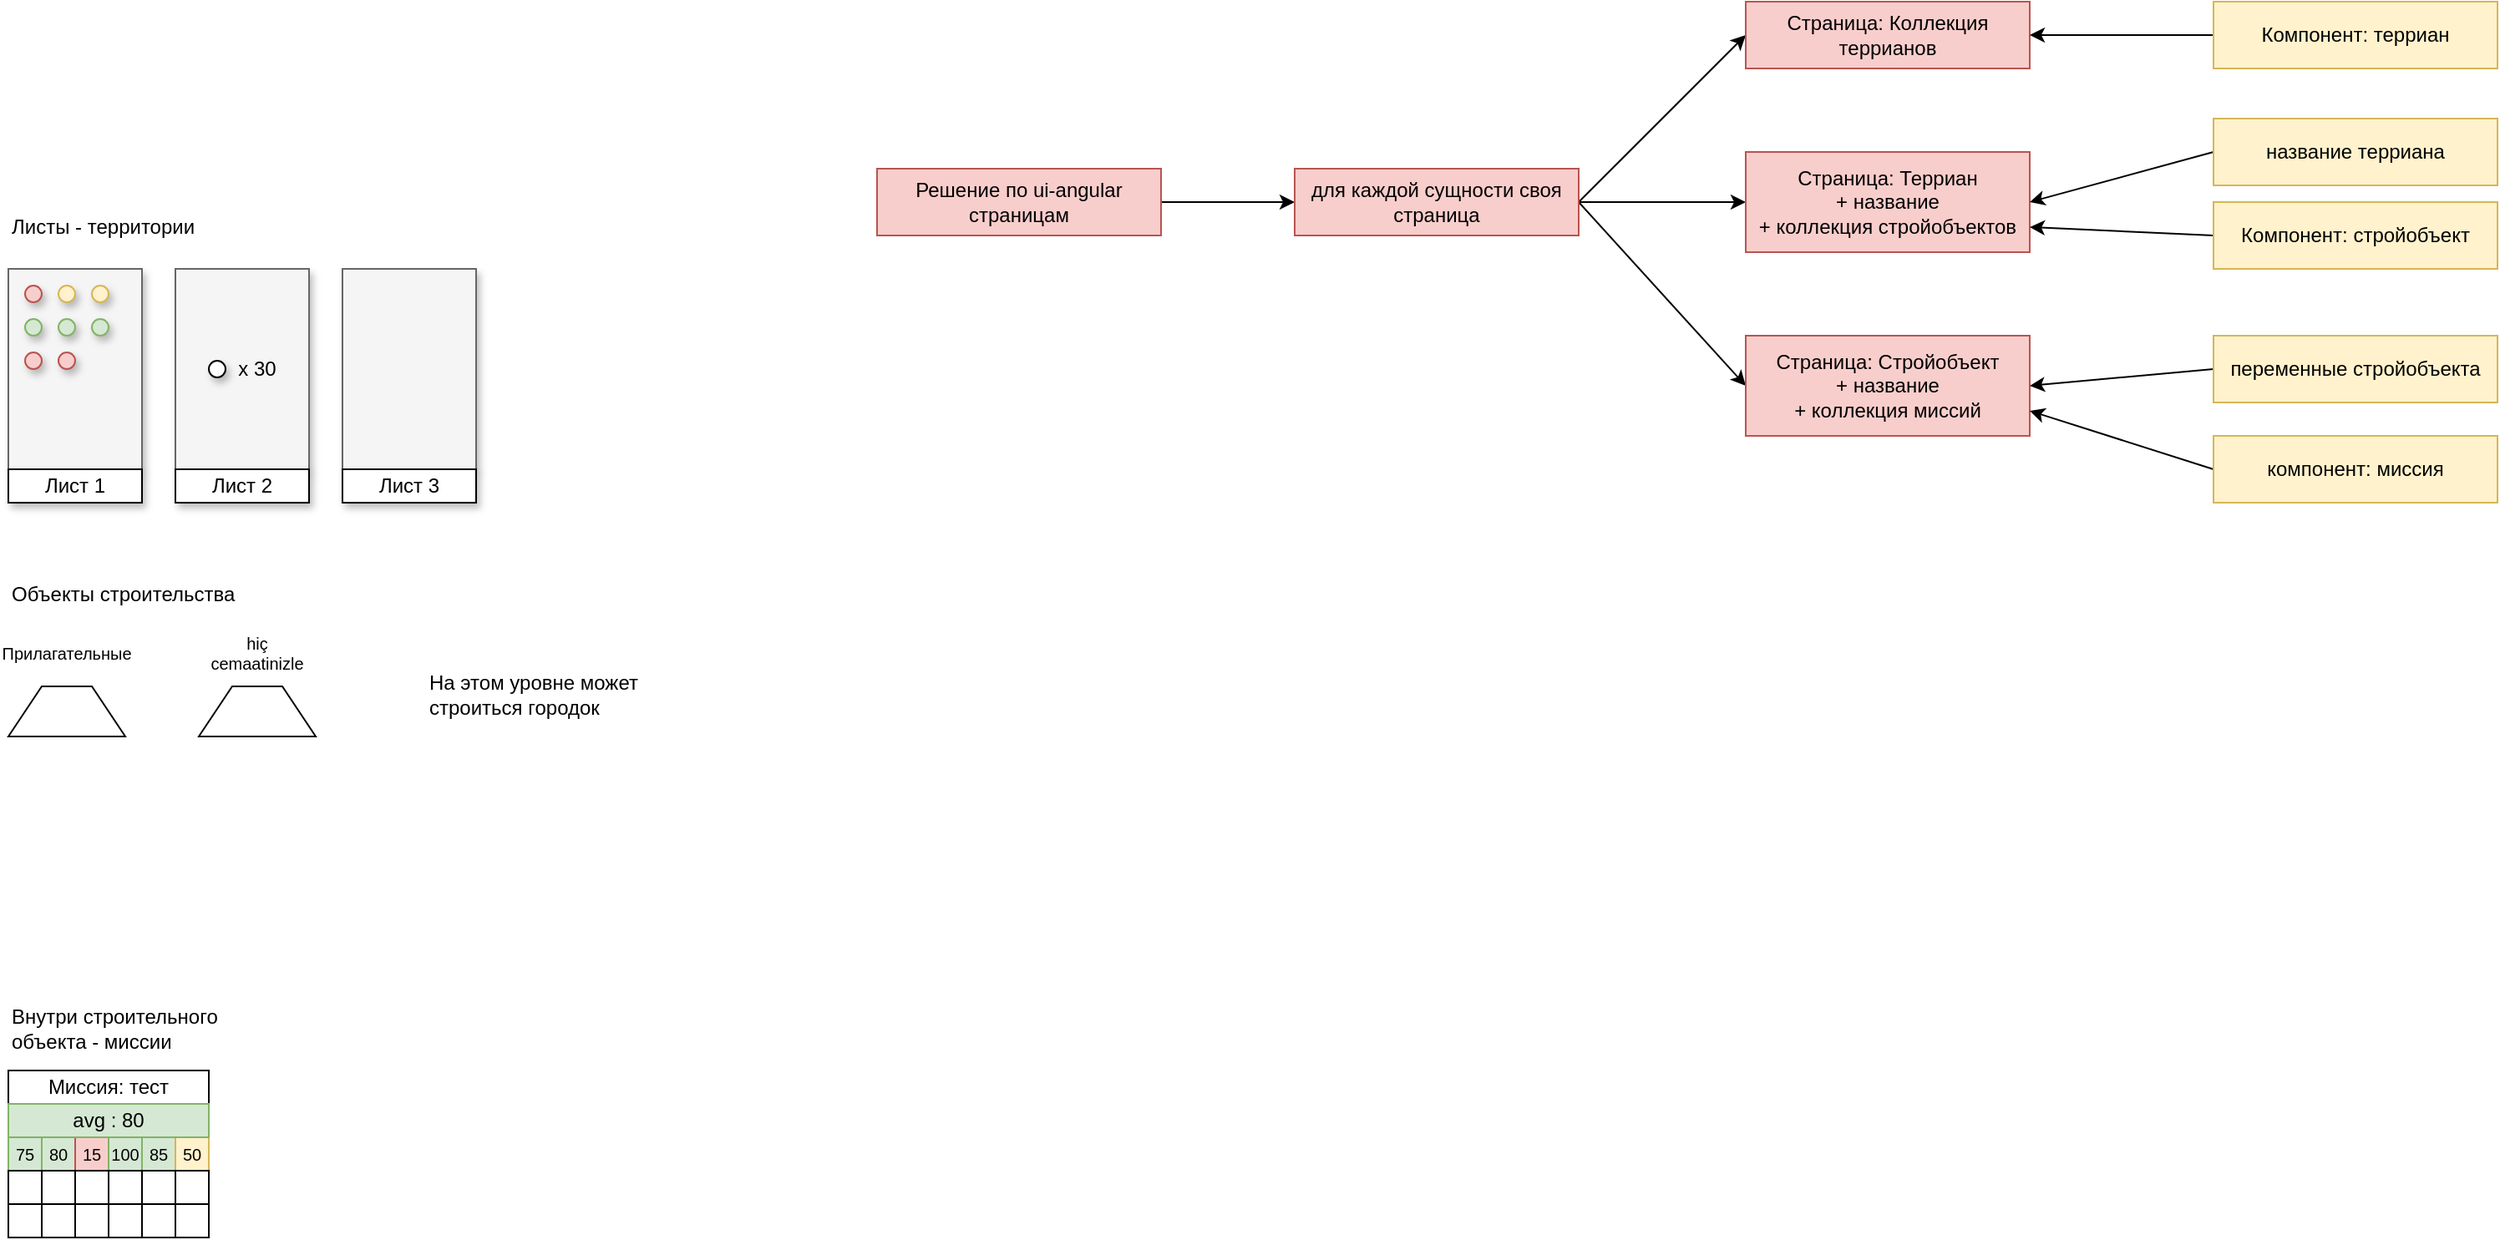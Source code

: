 <mxfile version="20.8.10" type="device" pages="2"><diagram name="Page-1" id="fvM73Ufdf_bzrx0w2y1G"><mxGraphModel dx="1167" dy="1845" grid="1" gridSize="10" guides="1" tooltips="1" connect="1" arrows="1" fold="1" page="1" pageScale="1" pageWidth="850" pageHeight="1100" math="0" shadow="0"><root><mxCell id="0"/><mxCell id="1" parent="0"/><mxCell id="ZZyXH4l5bkaUboMN0dSH-1" value="" style="rounded=0;whiteSpace=wrap;html=1;fillColor=#f5f5f5;fontColor=#333333;strokeColor=#666666;shadow=1;" vertex="1" parent="1"><mxGeometry x="160" y="120" width="80" height="120" as="geometry"/></mxCell><mxCell id="ZZyXH4l5bkaUboMN0dSH-2" value="" style="rounded=0;whiteSpace=wrap;html=1;fillColor=#f5f5f5;fontColor=#333333;strokeColor=#666666;shadow=1;" vertex="1" parent="1"><mxGeometry x="260" y="120" width="80" height="120" as="geometry"/></mxCell><mxCell id="ZZyXH4l5bkaUboMN0dSH-3" value="" style="rounded=0;whiteSpace=wrap;html=1;fillColor=#f5f5f5;fontColor=#333333;strokeColor=#666666;shadow=1;glass=0;" vertex="1" parent="1"><mxGeometry x="360" y="120" width="80" height="120" as="geometry"/></mxCell><mxCell id="ZZyXH4l5bkaUboMN0dSH-4" value="Лист 1" style="rounded=0;whiteSpace=wrap;html=1;shadow=1;" vertex="1" parent="1"><mxGeometry x="160" y="240" width="80" height="20" as="geometry"/></mxCell><mxCell id="ZZyXH4l5bkaUboMN0dSH-5" value="Лист 2" style="rounded=0;whiteSpace=wrap;html=1;shadow=1;" vertex="1" parent="1"><mxGeometry x="260" y="240" width="80" height="20" as="geometry"/></mxCell><mxCell id="ZZyXH4l5bkaUboMN0dSH-6" value="Лист 3" style="rounded=0;whiteSpace=wrap;html=1;shadow=1;" vertex="1" parent="1"><mxGeometry x="360" y="240" width="80" height="20" as="geometry"/></mxCell><mxCell id="ZZyXH4l5bkaUboMN0dSH-7" value="" style="ellipse;whiteSpace=wrap;html=1;aspect=fixed;rounded=0;shadow=1;glass=0;sketch=0;fillColor=#f8cecc;strokeColor=#b85450;" vertex="1" parent="1"><mxGeometry x="170" y="130" width="10" height="10" as="geometry"/></mxCell><mxCell id="ZZyXH4l5bkaUboMN0dSH-10" value="" style="ellipse;whiteSpace=wrap;html=1;aspect=fixed;rounded=0;shadow=1;glass=0;sketch=0;fillColor=#fff2cc;strokeColor=#d6b656;" vertex="1" parent="1"><mxGeometry x="190" y="130" width="10" height="10" as="geometry"/></mxCell><mxCell id="ZZyXH4l5bkaUboMN0dSH-11" value="" style="ellipse;whiteSpace=wrap;html=1;aspect=fixed;rounded=0;shadow=1;glass=0;sketch=0;fillColor=#fff2cc;strokeColor=#d6b656;" vertex="1" parent="1"><mxGeometry x="210" y="130" width="10" height="10" as="geometry"/></mxCell><mxCell id="ZZyXH4l5bkaUboMN0dSH-12" value="" style="ellipse;whiteSpace=wrap;html=1;aspect=fixed;rounded=0;shadow=1;glass=0;sketch=0;fillColor=#d5e8d4;strokeColor=#82b366;" vertex="1" parent="1"><mxGeometry x="170" y="150" width="10" height="10" as="geometry"/></mxCell><mxCell id="ZZyXH4l5bkaUboMN0dSH-13" value="" style="ellipse;whiteSpace=wrap;html=1;aspect=fixed;rounded=0;shadow=1;glass=0;sketch=0;fillColor=#d5e8d4;strokeColor=#82b366;" vertex="1" parent="1"><mxGeometry x="190" y="150" width="10" height="10" as="geometry"/></mxCell><mxCell id="ZZyXH4l5bkaUboMN0dSH-14" value="" style="ellipse;whiteSpace=wrap;html=1;aspect=fixed;rounded=0;shadow=1;glass=0;sketch=0;fillColor=#d5e8d4;strokeColor=#82b366;" vertex="1" parent="1"><mxGeometry x="210" y="150" width="10" height="10" as="geometry"/></mxCell><mxCell id="ZZyXH4l5bkaUboMN0dSH-15" value="" style="ellipse;whiteSpace=wrap;html=1;aspect=fixed;rounded=0;shadow=1;glass=0;sketch=0;fillColor=#f8cecc;strokeColor=#b85450;" vertex="1" parent="1"><mxGeometry x="170" y="170" width="10" height="10" as="geometry"/></mxCell><mxCell id="ZZyXH4l5bkaUboMN0dSH-16" value="" style="ellipse;whiteSpace=wrap;html=1;aspect=fixed;rounded=0;shadow=1;glass=0;sketch=0;fillColor=#f8cecc;strokeColor=#b85450;" vertex="1" parent="1"><mxGeometry x="190" y="170" width="10" height="10" as="geometry"/></mxCell><mxCell id="ZZyXH4l5bkaUboMN0dSH-18" value="" style="ellipse;whiteSpace=wrap;html=1;aspect=fixed;rounded=0;shadow=1;glass=0;sketch=0;" vertex="1" parent="1"><mxGeometry x="280" y="175" width="10" height="10" as="geometry"/></mxCell><mxCell id="ZZyXH4l5bkaUboMN0dSH-19" value="х 30" style="text;html=1;strokeColor=none;fillColor=none;align=center;verticalAlign=middle;whiteSpace=wrap;rounded=0;" vertex="1" parent="1"><mxGeometry x="289" y="165" width="40" height="30" as="geometry"/></mxCell><mxCell id="ZZyXH4l5bkaUboMN0dSH-20" value="Листы - территории" style="text;html=1;strokeColor=none;fillColor=none;align=left;verticalAlign=middle;whiteSpace=wrap;rounded=0;" vertex="1" parent="1"><mxGeometry x="160" y="80" width="130" height="30" as="geometry"/></mxCell><mxCell id="ZZyXH4l5bkaUboMN0dSH-21" value="Объекты строительства" style="text;html=1;strokeColor=none;fillColor=none;align=left;verticalAlign=middle;whiteSpace=wrap;rounded=0;" vertex="1" parent="1"><mxGeometry x="160" y="300" width="170" height="30" as="geometry"/></mxCell><mxCell id="ZZyXH4l5bkaUboMN0dSH-31" value="" style="shape=trapezoid;perimeter=trapezoidPerimeter;whiteSpace=wrap;html=1;fixedSize=1;rounded=0;shadow=0;glass=0;sketch=0;strokeWidth=1;" vertex="1" parent="1"><mxGeometry x="160" y="370" width="70" height="30" as="geometry"/></mxCell><mxCell id="ZZyXH4l5bkaUboMN0dSH-32" value="Внутри строительного объекта - миссии" style="text;html=1;strokeColor=none;fillColor=none;align=left;verticalAlign=middle;whiteSpace=wrap;rounded=0;" vertex="1" parent="1"><mxGeometry x="160" y="560" width="170" height="30" as="geometry"/></mxCell><mxCell id="ZZyXH4l5bkaUboMN0dSH-33" value="" style="rounded=0;whiteSpace=wrap;html=1;shadow=0;glass=0;sketch=0;strokeWidth=1;fontSize=10;" vertex="1" parent="1"><mxGeometry x="160" y="640" width="120" height="60" as="geometry"/></mxCell><mxCell id="ZZyXH4l5bkaUboMN0dSH-34" value="Миссия: тест" style="rounded=0;whiteSpace=wrap;html=1;shadow=0;glass=0;sketch=0;strokeWidth=1;" vertex="1" parent="1"><mxGeometry x="160" y="600" width="120" height="20" as="geometry"/></mxCell><mxCell id="ZZyXH4l5bkaUboMN0dSH-35" value="75" style="rounded=0;whiteSpace=wrap;html=1;shadow=0;glass=0;sketch=0;strokeWidth=1;fontSize=10;fillColor=#d5e8d4;strokeColor=#82b366;" vertex="1" parent="1"><mxGeometry x="160" y="640" width="20" height="20" as="geometry"/></mxCell><mxCell id="ZZyXH4l5bkaUboMN0dSH-36" value="80" style="rounded=0;whiteSpace=wrap;html=1;shadow=0;glass=0;sketch=0;strokeWidth=1;fontSize=10;fillColor=#d5e8d4;strokeColor=#82b366;" vertex="1" parent="1"><mxGeometry x="180" y="640" width="20" height="20" as="geometry"/></mxCell><mxCell id="ZZyXH4l5bkaUboMN0dSH-37" value="15" style="rounded=0;whiteSpace=wrap;html=1;shadow=0;glass=0;sketch=0;strokeWidth=1;fontSize=10;fillColor=#f8cecc;strokeColor=#b85450;" vertex="1" parent="1"><mxGeometry x="200" y="640" width="20" height="20" as="geometry"/></mxCell><mxCell id="ZZyXH4l5bkaUboMN0dSH-38" value="100" style="rounded=0;whiteSpace=wrap;html=1;shadow=0;glass=0;sketch=0;strokeWidth=1;fontSize=10;fillColor=#d5e8d4;strokeColor=#82b366;" vertex="1" parent="1"><mxGeometry x="220" y="640" width="20" height="20" as="geometry"/></mxCell><mxCell id="ZZyXH4l5bkaUboMN0dSH-39" value="85" style="rounded=0;whiteSpace=wrap;html=1;shadow=0;glass=0;sketch=0;strokeWidth=1;fontSize=10;fillColor=#d5e8d4;strokeColor=#82b366;" vertex="1" parent="1"><mxGeometry x="240" y="640" width="20" height="20" as="geometry"/></mxCell><mxCell id="ZZyXH4l5bkaUboMN0dSH-40" value="50" style="rounded=0;whiteSpace=wrap;html=1;shadow=0;glass=0;sketch=0;strokeWidth=1;fontSize=10;fillColor=#fff2cc;strokeColor=#d6b656;" vertex="1" parent="1"><mxGeometry x="260" y="640" width="20" height="20" as="geometry"/></mxCell><mxCell id="ZZyXH4l5bkaUboMN0dSH-41" value="" style="rounded=0;whiteSpace=wrap;html=1;shadow=0;glass=0;sketch=0;strokeWidth=1;fontSize=10;" vertex="1" parent="1"><mxGeometry x="160" y="660" width="20" height="20" as="geometry"/></mxCell><mxCell id="ZZyXH4l5bkaUboMN0dSH-42" value="" style="rounded=0;whiteSpace=wrap;html=1;shadow=0;glass=0;sketch=0;strokeWidth=1;fontSize=10;" vertex="1" parent="1"><mxGeometry x="180" y="660" width="20" height="20" as="geometry"/></mxCell><mxCell id="ZZyXH4l5bkaUboMN0dSH-43" value="" style="rounded=0;whiteSpace=wrap;html=1;shadow=0;glass=0;sketch=0;strokeWidth=1;fontSize=10;" vertex="1" parent="1"><mxGeometry x="200" y="660" width="20" height="20" as="geometry"/></mxCell><mxCell id="ZZyXH4l5bkaUboMN0dSH-44" value="" style="rounded=0;whiteSpace=wrap;html=1;shadow=0;glass=0;sketch=0;strokeWidth=1;fontSize=10;" vertex="1" parent="1"><mxGeometry x="220" y="660" width="20" height="20" as="geometry"/></mxCell><mxCell id="ZZyXH4l5bkaUboMN0dSH-45" value="" style="rounded=0;whiteSpace=wrap;html=1;shadow=0;glass=0;sketch=0;strokeWidth=1;fontSize=10;" vertex="1" parent="1"><mxGeometry x="240" y="660" width="20" height="20" as="geometry"/></mxCell><mxCell id="ZZyXH4l5bkaUboMN0dSH-46" value="" style="rounded=0;whiteSpace=wrap;html=1;shadow=0;glass=0;sketch=0;strokeWidth=1;fontSize=10;" vertex="1" parent="1"><mxGeometry x="260" y="660" width="20" height="20" as="geometry"/></mxCell><mxCell id="ZZyXH4l5bkaUboMN0dSH-47" value="" style="rounded=0;whiteSpace=wrap;html=1;shadow=0;glass=0;sketch=0;strokeWidth=1;fontSize=10;" vertex="1" parent="1"><mxGeometry x="160" y="680" width="20" height="20" as="geometry"/></mxCell><mxCell id="ZZyXH4l5bkaUboMN0dSH-48" value="" style="rounded=0;whiteSpace=wrap;html=1;shadow=0;glass=0;sketch=0;strokeWidth=1;fontSize=10;" vertex="1" parent="1"><mxGeometry x="180" y="680" width="20" height="20" as="geometry"/></mxCell><mxCell id="ZZyXH4l5bkaUboMN0dSH-49" value="" style="rounded=0;whiteSpace=wrap;html=1;shadow=0;glass=0;sketch=0;strokeWidth=1;fontSize=10;" vertex="1" parent="1"><mxGeometry x="200" y="680" width="20" height="20" as="geometry"/></mxCell><mxCell id="ZZyXH4l5bkaUboMN0dSH-50" value="" style="rounded=0;whiteSpace=wrap;html=1;shadow=0;glass=0;sketch=0;strokeWidth=1;fontSize=10;" vertex="1" parent="1"><mxGeometry x="220" y="680" width="20" height="20" as="geometry"/></mxCell><mxCell id="ZZyXH4l5bkaUboMN0dSH-51" value="" style="rounded=0;whiteSpace=wrap;html=1;shadow=0;glass=0;sketch=0;strokeWidth=1;fontSize=10;" vertex="1" parent="1"><mxGeometry x="240" y="680" width="20" height="20" as="geometry"/></mxCell><mxCell id="ZZyXH4l5bkaUboMN0dSH-52" value="" style="rounded=0;whiteSpace=wrap;html=1;shadow=0;glass=0;sketch=0;strokeWidth=1;fontSize=10;" vertex="1" parent="1"><mxGeometry x="260" y="680" width="20" height="20" as="geometry"/></mxCell><mxCell id="ZZyXH4l5bkaUboMN0dSH-53" value="avg : 80" style="rounded=0;whiteSpace=wrap;html=1;shadow=0;glass=0;sketch=0;strokeWidth=1;fillColor=#d5e8d4;strokeColor=#82b366;" vertex="1" parent="1"><mxGeometry x="160" y="620" width="120" height="20" as="geometry"/></mxCell><mxCell id="ZZyXH4l5bkaUboMN0dSH-54" value="Прилагательные" style="text;html=1;strokeColor=none;fillColor=none;align=center;verticalAlign=middle;whiteSpace=wrap;rounded=0;fontSize=10;" vertex="1" parent="1"><mxGeometry x="165" y="340" width="60" height="20" as="geometry"/></mxCell><mxCell id="ZZyXH4l5bkaUboMN0dSH-55" value="" style="shape=trapezoid;perimeter=trapezoidPerimeter;whiteSpace=wrap;html=1;fixedSize=1;rounded=0;shadow=0;glass=0;sketch=0;strokeWidth=1;" vertex="1" parent="1"><mxGeometry x="274" y="370" width="70" height="30" as="geometry"/></mxCell><mxCell id="ZZyXH4l5bkaUboMN0dSH-56" value="hiç cemaatinizle" style="text;html=1;strokeColor=none;fillColor=none;align=center;verticalAlign=middle;whiteSpace=wrap;rounded=0;fontSize=10;" vertex="1" parent="1"><mxGeometry x="279" y="340" width="60" height="20" as="geometry"/></mxCell><mxCell id="ZZyXH4l5bkaUboMN0dSH-57" value="На этом уровне может строиться городок" style="text;html=1;strokeColor=none;fillColor=none;align=left;verticalAlign=middle;whiteSpace=wrap;rounded=0;" vertex="1" parent="1"><mxGeometry x="410" y="360" width="170" height="30" as="geometry"/></mxCell><mxCell id="ZZyXH4l5bkaUboMN0dSH-60" style="edgeStyle=orthogonalEdgeStyle;rounded=0;orthogonalLoop=1;jettySize=auto;html=1;exitX=1;exitY=0.5;exitDx=0;exitDy=0;entryX=0;entryY=0.5;entryDx=0;entryDy=0;fontSize=10;" edge="1" parent="1" source="ZZyXH4l5bkaUboMN0dSH-58" target="ZZyXH4l5bkaUboMN0dSH-59"><mxGeometry relative="1" as="geometry"/></mxCell><mxCell id="ZZyXH4l5bkaUboMN0dSH-58" value="Решение по ui-angular страницам" style="text;html=1;strokeColor=#b85450;fillColor=#f8cecc;align=center;verticalAlign=middle;whiteSpace=wrap;rounded=0;" vertex="1" parent="1"><mxGeometry x="680" y="60" width="170" height="40" as="geometry"/></mxCell><mxCell id="ZZyXH4l5bkaUboMN0dSH-63" style="edgeStyle=none;rounded=0;orthogonalLoop=1;jettySize=auto;html=1;exitX=1;exitY=0.5;exitDx=0;exitDy=0;entryX=0;entryY=0.5;entryDx=0;entryDy=0;fontSize=10;" edge="1" parent="1" source="ZZyXH4l5bkaUboMN0dSH-59" target="ZZyXH4l5bkaUboMN0dSH-61"><mxGeometry relative="1" as="geometry"/></mxCell><mxCell id="ZZyXH4l5bkaUboMN0dSH-65" style="edgeStyle=none;rounded=0;orthogonalLoop=1;jettySize=auto;html=1;exitX=1;exitY=0.5;exitDx=0;exitDy=0;entryX=0;entryY=0.5;entryDx=0;entryDy=0;fontSize=10;" edge="1" parent="1" source="ZZyXH4l5bkaUboMN0dSH-59" target="ZZyXH4l5bkaUboMN0dSH-64"><mxGeometry relative="1" as="geometry"/></mxCell><mxCell id="ZZyXH4l5bkaUboMN0dSH-67" style="edgeStyle=none;rounded=0;orthogonalLoop=1;jettySize=auto;html=1;exitX=1;exitY=0.5;exitDx=0;exitDy=0;entryX=0;entryY=0.5;entryDx=0;entryDy=0;fontSize=10;" edge="1" parent="1" source="ZZyXH4l5bkaUboMN0dSH-59" target="ZZyXH4l5bkaUboMN0dSH-66"><mxGeometry relative="1" as="geometry"/></mxCell><mxCell id="ZZyXH4l5bkaUboMN0dSH-59" value="для каждой сущности своя страница" style="text;html=1;strokeColor=#b85450;fillColor=#f8cecc;align=center;verticalAlign=middle;whiteSpace=wrap;rounded=0;" vertex="1" parent="1"><mxGeometry x="930" y="60" width="170" height="40" as="geometry"/></mxCell><mxCell id="ZZyXH4l5bkaUboMN0dSH-61" value="Страница: Коллекция террианов" style="text;html=1;strokeColor=#b85450;fillColor=#f8cecc;align=center;verticalAlign=middle;whiteSpace=wrap;rounded=0;" vertex="1" parent="1"><mxGeometry x="1200" y="-40" width="170" height="40" as="geometry"/></mxCell><mxCell id="ZZyXH4l5bkaUboMN0dSH-64" value="Страница: Терриан&lt;br&gt;+ название&lt;br&gt;+ коллекция стройобъектов" style="text;html=1;strokeColor=#b85450;fillColor=#f8cecc;align=center;verticalAlign=middle;whiteSpace=wrap;rounded=0;" vertex="1" parent="1"><mxGeometry x="1200" y="50" width="170" height="60" as="geometry"/></mxCell><mxCell id="ZZyXH4l5bkaUboMN0dSH-66" value="Страница: Стройобъект&lt;br&gt;+ название&lt;br&gt;+ коллекция миссий" style="text;html=1;strokeColor=#b85450;fillColor=#f8cecc;align=center;verticalAlign=middle;whiteSpace=wrap;rounded=0;" vertex="1" parent="1"><mxGeometry x="1200" y="160" width="170" height="60" as="geometry"/></mxCell><mxCell id="ZZyXH4l5bkaUboMN0dSH-69" style="edgeStyle=none;rounded=0;orthogonalLoop=1;jettySize=auto;html=1;exitX=0;exitY=0.5;exitDx=0;exitDy=0;entryX=1;entryY=0.5;entryDx=0;entryDy=0;fontSize=10;" edge="1" parent="1" source="ZZyXH4l5bkaUboMN0dSH-68" target="ZZyXH4l5bkaUboMN0dSH-61"><mxGeometry relative="1" as="geometry"/></mxCell><mxCell id="ZZyXH4l5bkaUboMN0dSH-68" value="Компонент: терриан" style="text;html=1;strokeColor=#d6b656;fillColor=#fff2cc;align=center;verticalAlign=middle;whiteSpace=wrap;rounded=0;" vertex="1" parent="1"><mxGeometry x="1480" y="-40" width="170" height="40" as="geometry"/></mxCell><mxCell id="ZZyXH4l5bkaUboMN0dSH-73" style="edgeStyle=none;rounded=0;orthogonalLoop=1;jettySize=auto;html=1;exitX=0;exitY=0.5;exitDx=0;exitDy=0;entryX=1;entryY=0.75;entryDx=0;entryDy=0;fontSize=10;" edge="1" parent="1" source="ZZyXH4l5bkaUboMN0dSH-70" target="ZZyXH4l5bkaUboMN0dSH-64"><mxGeometry relative="1" as="geometry"/></mxCell><mxCell id="ZZyXH4l5bkaUboMN0dSH-70" value="Компонент: стройобъект" style="text;html=1;strokeColor=#d6b656;fillColor=#fff2cc;align=center;verticalAlign=middle;whiteSpace=wrap;rounded=0;" vertex="1" parent="1"><mxGeometry x="1480" y="80" width="170" height="40" as="geometry"/></mxCell><mxCell id="ZZyXH4l5bkaUboMN0dSH-72" style="edgeStyle=none;rounded=0;orthogonalLoop=1;jettySize=auto;html=1;exitX=0;exitY=0.5;exitDx=0;exitDy=0;entryX=1;entryY=0.5;entryDx=0;entryDy=0;fontSize=10;" edge="1" parent="1" source="ZZyXH4l5bkaUboMN0dSH-71" target="ZZyXH4l5bkaUboMN0dSH-64"><mxGeometry relative="1" as="geometry"/></mxCell><mxCell id="ZZyXH4l5bkaUboMN0dSH-71" value="название терриана" style="text;html=1;strokeColor=#d6b656;fillColor=#fff2cc;align=center;verticalAlign=middle;whiteSpace=wrap;rounded=0;" vertex="1" parent="1"><mxGeometry x="1480" y="30" width="170" height="40" as="geometry"/></mxCell><mxCell id="ZZyXH4l5bkaUboMN0dSH-76" style="edgeStyle=none;rounded=0;orthogonalLoop=1;jettySize=auto;html=1;exitX=0;exitY=0.5;exitDx=0;exitDy=0;entryX=1;entryY=0.5;entryDx=0;entryDy=0;fontSize=10;" edge="1" parent="1" source="ZZyXH4l5bkaUboMN0dSH-74" target="ZZyXH4l5bkaUboMN0dSH-66"><mxGeometry relative="1" as="geometry"/></mxCell><mxCell id="ZZyXH4l5bkaUboMN0dSH-74" value="переменные стройобъекта" style="text;html=1;strokeColor=#d6b656;fillColor=#fff2cc;align=center;verticalAlign=middle;whiteSpace=wrap;rounded=0;" vertex="1" parent="1"><mxGeometry x="1480" y="160" width="170" height="40" as="geometry"/></mxCell><mxCell id="ZZyXH4l5bkaUboMN0dSH-77" style="edgeStyle=none;rounded=0;orthogonalLoop=1;jettySize=auto;html=1;exitX=0;exitY=0.5;exitDx=0;exitDy=0;entryX=1;entryY=0.75;entryDx=0;entryDy=0;fontSize=10;" edge="1" parent="1" source="ZZyXH4l5bkaUboMN0dSH-75" target="ZZyXH4l5bkaUboMN0dSH-66"><mxGeometry relative="1" as="geometry"/></mxCell><mxCell id="ZZyXH4l5bkaUboMN0dSH-75" value="компонент: миссия" style="text;html=1;strokeColor=#d6b656;fillColor=#fff2cc;align=center;verticalAlign=middle;whiteSpace=wrap;rounded=0;" vertex="1" parent="1"><mxGeometry x="1480" y="220" width="170" height="40" as="geometry"/></mxCell></root></mxGraphModel></diagram><diagram id="FF6kO2hQ1ps_vw1jVf8k" name="Page-2"><mxGraphModel dx="472" dy="301" grid="1" gridSize="10" guides="1" tooltips="1" connect="1" arrows="1" fold="1" page="1" pageScale="1" pageWidth="850" pageHeight="1100" math="0" shadow="0"><root><mxCell id="0"/><mxCell id="1" parent="0"/><mxCell id="kZGbFj1BKgetuavGNb96-3" value="" style="rounded=0;whiteSpace=wrap;html=1;shadow=0;glass=0;sketch=0;strokeWidth=1;fontSize=10;fillColor=#dae8fc;strokeColor=#6c8ebf;" vertex="1" parent="1"><mxGeometry x="305" y="230" width="20" height="10" as="geometry"/></mxCell><mxCell id="kZGbFj1BKgetuavGNb96-4" value="" style="shape=trapezoid;perimeter=trapezoidPerimeter;whiteSpace=wrap;html=1;fixedSize=1;rounded=0;shadow=0;glass=0;sketch=0;strokeWidth=1;fontSize=10;size=10;fillColor=#dae8fc;strokeColor=#6c8ebf;" vertex="1" parent="1"><mxGeometry x="300" y="220" width="30" height="10" as="geometry"/></mxCell></root></mxGraphModel></diagram></mxfile>
